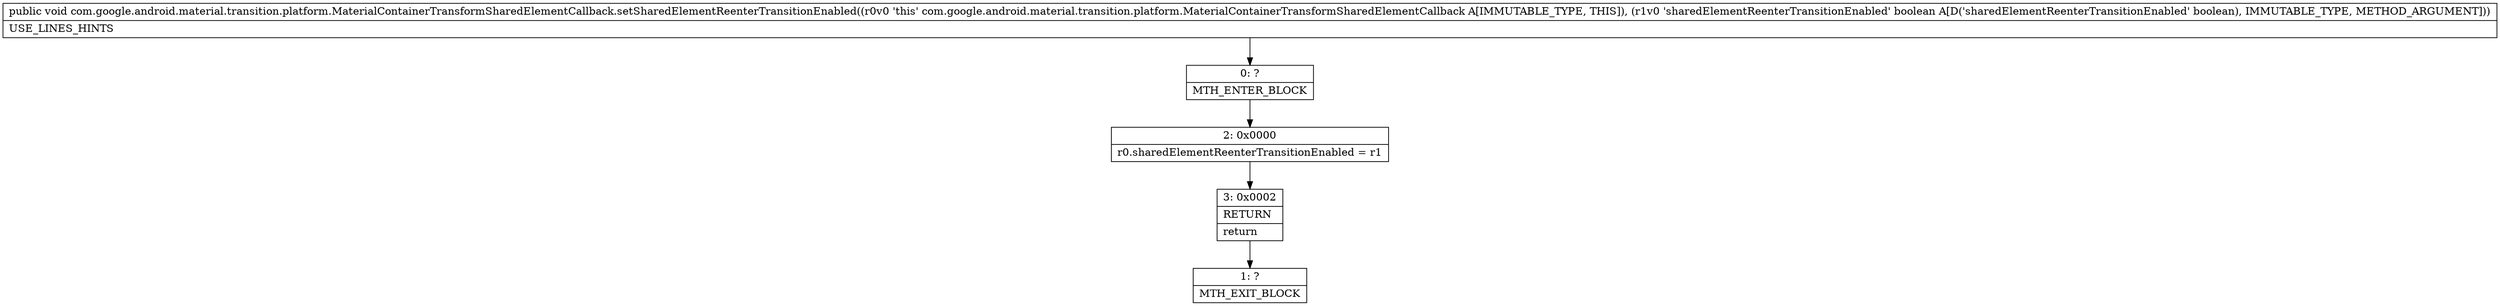 digraph "CFG forcom.google.android.material.transition.platform.MaterialContainerTransformSharedElementCallback.setSharedElementReenterTransitionEnabled(Z)V" {
Node_0 [shape=record,label="{0\:\ ?|MTH_ENTER_BLOCK\l}"];
Node_2 [shape=record,label="{2\:\ 0x0000|r0.sharedElementReenterTransitionEnabled = r1\l}"];
Node_3 [shape=record,label="{3\:\ 0x0002|RETURN\l|return\l}"];
Node_1 [shape=record,label="{1\:\ ?|MTH_EXIT_BLOCK\l}"];
MethodNode[shape=record,label="{public void com.google.android.material.transition.platform.MaterialContainerTransformSharedElementCallback.setSharedElementReenterTransitionEnabled((r0v0 'this' com.google.android.material.transition.platform.MaterialContainerTransformSharedElementCallback A[IMMUTABLE_TYPE, THIS]), (r1v0 'sharedElementReenterTransitionEnabled' boolean A[D('sharedElementReenterTransitionEnabled' boolean), IMMUTABLE_TYPE, METHOD_ARGUMENT]))  | USE_LINES_HINTS\l}"];
MethodNode -> Node_0;Node_0 -> Node_2;
Node_2 -> Node_3;
Node_3 -> Node_1;
}

